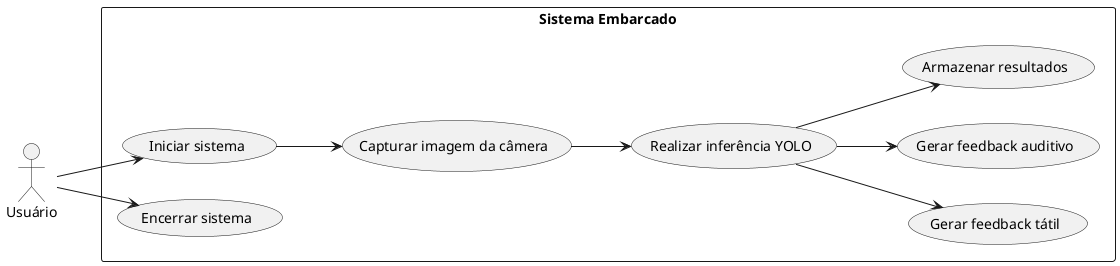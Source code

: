 @startuml
left to right direction

actor "Usuário" as Usuario

rectangle "Sistema Embarcado" {
    usecase "Iniciar sistema" as UC1
    usecase "Capturar imagem da câmera" as UC2
    usecase "Realizar inferência YOLO" as UC3
    usecase "Gerar feedback tátil" as UC4
    usecase "Gerar feedback auditivo" as UC5
    usecase "Armazenar resultados" as UC6
    usecase "Encerrar sistema" as UC7
}

Usuario --> UC1
Usuario --> UC7
UC1 --> UC2
UC2 --> UC3
UC3 --> UC4
UC3 --> UC5
UC3 --> UC6
@enduml